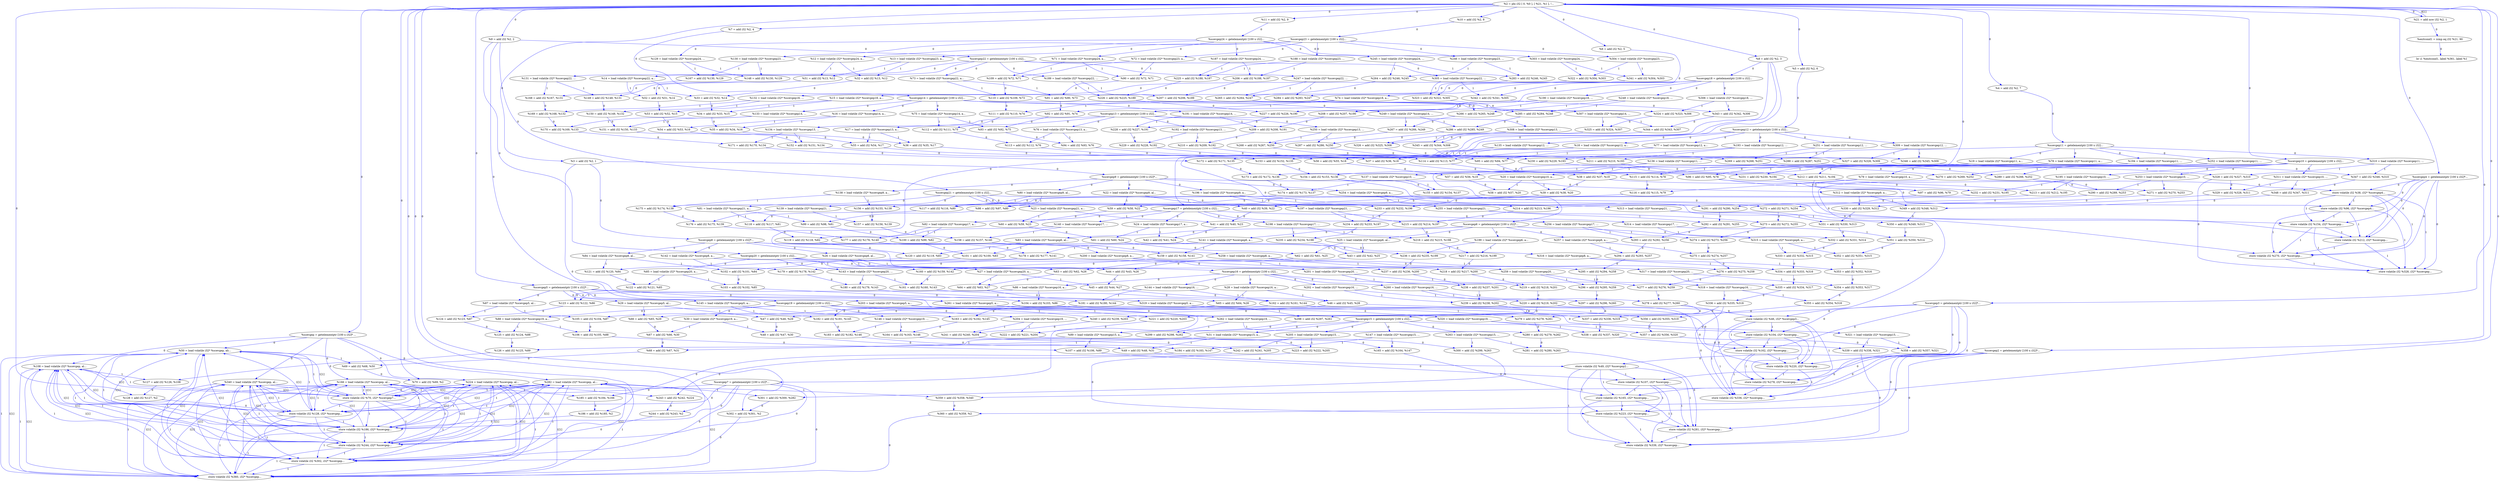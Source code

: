 digraph {
Node0x3db2af0[label="  %scevgep = getelementptr [100 x i32]* ..."];
Node0x3db29e0[label="  %2 = phi i32 [ 0, %0 ], [ %21, %1 ], !..."];
Node0x3db29e0 -> Node0x3db2af0[label="0",color=blue];
Node0x3db0060[label="  %scevgep2 = getelementptr [100 x i32]*..."];
Node0x3db29e0 -> Node0x3db0060[label="0",color=blue];
Node0x3db0140[label="  %scevgep3 = getelementptr [100 x i32]*..."];
Node0x3db29e0 -> Node0x3db0140[label="0",color=blue];
Node0x3db0220[label="  %scevgep4 = getelementptr [100 x i32]*..."];
Node0x3db29e0 -> Node0x3db0220[label="0",color=blue];
Node0x3db0300[label="  %scevgep5 = getelementptr [100 x i32]*..."];
Node0x3db29e0 -> Node0x3db0300[label="0",color=blue];
Node0x3d9f010[label="  %scevgep6 = getelementptr [100 x i32]*..."];
Node0x3db29e0 -> Node0x3d9f010[label="0",color=blue];
Node0x3d9f0f0[label="  %3 = add i32 %2, 1"];
Node0x3db29e0 -> Node0x3d9f0f0[label="0",color=blue];
Node0x3d9f4d0[label="  %scevgep10 = getelementptr [100 x i32]..."];
Node0x3db29e0 -> Node0x3d9f4d0[label="0",color=blue];
Node0x3dbc7e0[label="  %4 = add i32 %2, 7"];
Node0x3db29e0 -> Node0x3dbc7e0[label="0",color=blue];
Node0x3dbc9a0[label="  %5 = add i32 %2, 6"];
Node0x3db29e0 -> Node0x3dbc9a0[label="0",color=blue];
Node0x3dbcb60[label="  %6 = add i32 %2, 5"];
Node0x3db29e0 -> Node0x3dbcb60[label="0",color=blue];
Node0x3dbcd20[label="  %7 = add i32 %2, 4"];
Node0x3db29e0 -> Node0x3dbcd20[label="0",color=blue];
Node0x3c85b90[label="  %8 = add i32 %2, 3"];
Node0x3db29e0 -> Node0x3c85b90[label="0",color=blue];
Node0x3c85ff0[label="  %9 = add i32 %2, 2"];
Node0x3db29e0 -> Node0x3c85ff0[label="0",color=blue];
Node0x3dbbaa0[label="  %10 = add i32 %2, 8"];
Node0x3db29e0 -> Node0x3dbbaa0[label="0",color=blue];
Node0x3dbbc60[label="  %11 = add i32 %2, 9"];
Node0x3db29e0 -> Node0x3dbbc60[label="0",color=blue];
Node0x3dbe000[label="  %21 = add nsw i32 %2, 1"];
Node0x3db29e0 -> Node0x3dbe000[label="0",color=blue];
Node0x3dbe3c0[label="  %70 = add i32 %69, %2"];
Node0x3db29e0 -> Node0x3dbe3c0[label="0",color=blue];
Node0x3dc5980[label="  %128 = add i32 %127, %2"];
Node0x3db29e0 -> Node0x3dc5980[label="0",color=blue];
Node0x3dca630[label="  %186 = add i32 %185, %2"];
Node0x3db29e0 -> Node0x3dca630[label="0",color=blue];
Node0x3dce230[label="  %244 = add i32 %243, %2"];
Node0x3db29e0 -> Node0x3dce230[label="0",color=blue];
Node0x3dd1e70[label="  %302 = add i32 %301, %2"];
Node0x3db29e0 -> Node0x3dd1e70[label="0",color=blue];
Node0x3dc9080[label="  %360 = add i32 %359, %2"];
Node0x3db29e0 -> Node0x3dc9080[label="0",color=blue];
Node0x3dc0330[label="  %50 = load volatile i32* %scevgep, ali..."];
Node0x3db2af0 -> Node0x3dc0330[label="0",color=blue];
Node0x3dc4780[label="  %108 = load volatile i32* %scevgep, al..."];
Node0x3db2af0 -> Node0x3dc4780[label="0",color=blue];
Node0x3dc1c70[label="  %166 = load volatile i32* %scevgep, al..."];
Node0x3db2af0 -> Node0x3dc1c70[label="0",color=blue];
Node0x3dcd030[label="  %224 = load volatile i32* %scevgep, al..."];
Node0x3db2af0 -> Node0x3dcd030[label="0",color=blue];
Node0x3dd0c70[label="  %282 = load volatile i32* %scevgep, al..."];
Node0x3db2af0 -> Node0x3dd0c70[label="0",color=blue];
Node0x3dc7ec0[label="  %340 = load volatile i32* %scevgep, al..."];
Node0x3db2af0 -> Node0x3dc7ec0[label="0",color=blue];
Node0x3dc0250[label="  store volatile i32 %49, i32* %scevgep2..."];
Node0x3db0060 -> Node0x3dc0250[label="0",color=blue];
Node0x3dc46a0[label="  store volatile i32 %107, i32* %scevgep..."];
Node0x3db0060 -> Node0x3dc46a0[label="0",color=blue];
Node0x3dc1b90[label="  store volatile i32 %165, i32* %scevgep..."];
Node0x3db0060 -> Node0x3dc1b90[label="0",color=blue];
Node0x3dccf50[label="  store volatile i32 %223, i32* %scevgep..."];
Node0x3db0060 -> Node0x3dccf50[label="0",color=blue];
Node0x3dd0b90[label="  store volatile i32 %281, i32* %scevgep..."];
Node0x3db0060 -> Node0x3dd0b90[label="0",color=blue];
Node0x3dc7da0[label="  store volatile i32 %339, i32* %scevgep..."];
Node0x3db0060 -> Node0x3dc7da0[label="0",color=blue];
Node0x3dbfe90[label="  store volatile i32 %46, i32* %scevgep3..."];
Node0x3db0140 -> Node0x3dbfe90[label="0",color=blue];
Node0x3dc42e0[label="  store volatile i32 %104, i32* %scevgep..."];
Node0x3db0140 -> Node0x3dc42e0[label="0",color=blue];
Node0x3dc17d0[label="  store volatile i32 %162, i32* %scevgep..."];
Node0x3db0140 -> Node0x3dc17d0[label="0",color=blue];
Node0x3dccb90[label="  store volatile i32 %220, i32* %scevgep..."];
Node0x3db0140 -> Node0x3dccb90[label="0",color=blue];
Node0x3dd07d0[label="  store volatile i32 %278, i32* %scevgep..."];
Node0x3db0140 -> Node0x3dd07d0[label="0",color=blue];
Node0x3dd4410[label="  store volatile i32 %336, i32* %scevgep..."];
Node0x3db0140 -> Node0x3dd4410[label="0",color=blue];
Node0x3dbf670[label="  store volatile i32 %38, i32* %scevgep4..."];
Node0x3db0220 -> Node0x3dbf670[label="0",color=blue];
Node0x3dc3ac0[label="  store volatile i32 %96, i32* %scevgep4..."];
Node0x3db0220 -> Node0x3dc3ac0[label="0",color=blue];
Node0x3dc7700[label="  store volatile i32 %154, i32* %scevgep..."];
Node0x3db0220 -> Node0x3dc7700[label="0",color=blue];
Node0x3dcc370[label="  store volatile i32 %212, i32* %scevgep..."];
Node0x3db0220 -> Node0x3dcc370[label="0",color=blue];
Node0x3dcffb0[label="  store volatile i32 %270, i32* %scevgep..."];
Node0x3db0220 -> Node0x3dcffb0[label="0",color=blue];
Node0x3dd3bf0[label="  store volatile i32 %328, i32* %scevgep..."];
Node0x3db0220 -> Node0x3dd3bf0[label="0",color=blue];
Node0x3dbecb0[label="  %29 = load volatile i32* %scevgep5, al..."];
Node0x3db0300 -> Node0x3dbecb0[label="0",color=blue];
Node0x3dc3100[label="  %87 = load volatile i32* %scevgep5, al..."];
Node0x3db0300 -> Node0x3dc3100[label="0",color=blue];
Node0x3dc6d40[label="  %145 = load volatile i32* %scevgep5, a..."];
Node0x3db0300 -> Node0x3dc6d40[label="0",color=blue];
Node0x3dcb9b0[label="  %203 = load volatile i32* %scevgep5, a..."];
Node0x3db0300 -> Node0x3dcb9b0[label="0",color=blue];
Node0x3dcf5f0[label="  %261 = load volatile i32* %scevgep5, a..."];
Node0x3db0300 -> Node0x3dcf5f0[label="0",color=blue];
Node0x3dd3230[label="  %319 = load volatile i32* %scevgep5, a..."];
Node0x3db0300 -> Node0x3dd3230[label="0",color=blue];
Node0x3dad960[label="  %25 = load volatile i32* %scevgep6, al..."];
Node0x3d9f010 -> Node0x3dad960[label="0",color=blue];
Node0x3dc2c80[label="  %83 = load volatile i32* %scevgep6, al..."];
Node0x3d9f010 -> Node0x3dc2c80[label="0",color=blue];
Node0x3dc68c0[label="  %141 = load volatile i32* %scevgep6, a..."];
Node0x3d9f010 -> Node0x3dc68c0[label="0",color=blue];
Node0x3dcb530[label="  %199 = load volatile i32* %scevgep6, a..."];
Node0x3d9f010 -> Node0x3dcb530[label="0",color=blue];
Node0x3dcf170[label="  %257 = load volatile i32* %scevgep6, a..."];
Node0x3d9f010 -> Node0x3dcf170[label="0",color=blue];
Node0x3dd2db0[label="  %315 = load volatile i32* %scevgep6, a..."];
Node0x3d9f010 -> Node0x3dd2db0[label="0",color=blue];
Node0x3d9f230[label="  %scevgep7 = getelementptr [100 x i32]*..."];
Node0x3d9f0f0 -> Node0x3d9f230[label="0",color=blue];
Node0x3d9f310[label="  %scevgep8 = getelementptr [100 x i32]*..."];
Node0x3d9f0f0 -> Node0x3d9f310[label="0",color=blue];
Node0x3d9f3f0[label="  %scevgep9 = getelementptr [100 x i32]*..."];
Node0x3d9f0f0 -> Node0x3d9f3f0[label="0",color=blue];
Node0x3dbe4a0[label="  store volatile i32 %70, i32* %scevgep7..."];
Node0x3d9f230 -> Node0x3dbe4a0[label="0",color=blue];
Node0x3dc5a60[label="  store volatile i32 %128, i32* %scevgep..."];
Node0x3d9f230 -> Node0x3dc5a60[label="0",color=blue];
Node0x3dca710[label="  store volatile i32 %186, i32* %scevgep..."];
Node0x3d9f230 -> Node0x3dca710[label="0",color=blue];
Node0x3dce310[label="  store volatile i32 %244, i32* %scevgep..."];
Node0x3d9f230 -> Node0x3dce310[label="0",color=blue];
Node0x3dd1f50[label="  store volatile i32 %302, i32* %scevgep..."];
Node0x3d9f230 -> Node0x3dd1f50[label="0",color=blue];
Node0x3dc9160[label="  store volatile i32 %360, i32* %scevgep..."];
Node0x3d9f230 -> Node0x3dc9160[label="0",color=blue];
Node0x3dada80[label="  %26 = load volatile i32* %scevgep8, al..."];
Node0x3d9f310 -> Node0x3dada80[label="0",color=blue];
Node0x3dc2da0[label="  %84 = load volatile i32* %scevgep8, al..."];
Node0x3d9f310 -> Node0x3dc2da0[label="0",color=blue];
Node0x3dc69e0[label="  %142 = load volatile i32* %scevgep8, a..."];
Node0x3d9f310 -> Node0x3dc69e0[label="0",color=blue];
Node0x3dcb650[label="  %200 = load volatile i32* %scevgep8, a..."];
Node0x3d9f310 -> Node0x3dcb650[label="0",color=blue];
Node0x3dcf290[label="  %258 = load volatile i32* %scevgep8, a..."];
Node0x3d9f310 -> Node0x3dcf290[label="0",color=blue];
Node0x3dd2ed0[label="  %316 = load volatile i32* %scevgep8, a..."];
Node0x3d9f310 -> Node0x3dd2ed0[label="0",color=blue];
Node0x3dbe120[label="  %22 = load volatile i32* %scevgep9, al..."];
Node0x3d9f3f0 -> Node0x3dbe120[label="0",color=blue];
Node0x3dc2920[label="  %80 = load volatile i32* %scevgep9, al..."];
Node0x3d9f3f0 -> Node0x3dc2920[label="0",color=blue];
Node0x3dc6560[label="  %138 = load volatile i32* %scevgep9, a..."];
Node0x3d9f3f0 -> Node0x3dc6560[label="0",color=blue];
Node0x3dcb1d0[label="  %196 = load volatile i32* %scevgep9, a..."];
Node0x3d9f3f0 -> Node0x3dcb1d0[label="0",color=blue];
Node0x3dcee10[label="  %254 = load volatile i32* %scevgep9, a..."];
Node0x3d9f3f0 -> Node0x3dcee10[label="0",color=blue];
Node0x3dd2a50[label="  %312 = load volatile i32* %scevgep9, a..."];
Node0x3d9f3f0 -> Node0x3dd2a50[label="0",color=blue];
Node0x3dbdf20[label="  %20 = load volatile i32* %scevgep10, a..."];
Node0x3d9f4d0 -> Node0x3dbdf20[label="0",color=blue];
Node0x3dc2800[label="  %79 = load volatile i32* %scevgep10, a..."];
Node0x3d9f4d0 -> Node0x3dc2800[label="0",color=blue];
Node0x3dc6440[label="  %137 = load volatile i32* %scevgep10, ..."];
Node0x3d9f4d0 -> Node0x3dc6440[label="0",color=blue];
Node0x3dcb0b0[label="  %195 = load volatile i32* %scevgep10, ..."];
Node0x3d9f4d0 -> Node0x3dcb0b0[label="0",color=blue];
Node0x3dcecf0[label="  %253 = load volatile i32* %scevgep10, ..."];
Node0x3d9f4d0 -> Node0x3dcecf0[label="0",color=blue];
Node0x3dd2930[label="  %311 = load volatile i32* %scevgep10, ..."];
Node0x3d9f4d0 -> Node0x3dd2930[label="0",color=blue];
Node0x3dbc8c0[label="  %scevgep11 = getelementptr [100 x i32]..."];
Node0x3dbc7e0 -> Node0x3dbc8c0[label="0",color=blue];
Node0x3dbde40[label="  %19 = load volatile i32* %scevgep11, a..."];
Node0x3dbc8c0 -> Node0x3dbde40[label="0",color=blue];
Node0x3dc26e0[label="  %78 = load volatile i32* %scevgep11, a..."];
Node0x3dbc8c0 -> Node0x3dc26e0[label="0",color=blue];
Node0x3dc6320[label="  %136 = load volatile i32* %scevgep11, ..."];
Node0x3dbc8c0 -> Node0x3dc6320[label="0",color=blue];
Node0x3dcaf90[label="  %194 = load volatile i32* %scevgep11, ..."];
Node0x3dbc8c0 -> Node0x3dcaf90[label="0",color=blue];
Node0x3dcebd0[label="  %252 = load volatile i32* %scevgep11, ..."];
Node0x3dbc8c0 -> Node0x3dcebd0[label="0",color=blue];
Node0x3dd2810[label="  %310 = load volatile i32* %scevgep11, ..."];
Node0x3dbc8c0 -> Node0x3dd2810[label="0",color=blue];
Node0x3dbca80[label="  %scevgep12 = getelementptr [100 x i32]..."];
Node0x3dbc9a0 -> Node0x3dbca80[label="0",color=blue];
Node0x3dbdd60[label="  %18 = load volatile i32* %scevgep12, a..."];
Node0x3dbca80 -> Node0x3dbdd60[label="0",color=blue];
Node0x3dc25c0[label="  %77 = load volatile i32* %scevgep12, a..."];
Node0x3dbca80 -> Node0x3dc25c0[label="0",color=blue];
Node0x3dc6200[label="  %135 = load volatile i32* %scevgep12, ..."];
Node0x3dbca80 -> Node0x3dc6200[label="0",color=blue];
Node0x3dcae70[label="  %193 = load volatile i32* %scevgep12, ..."];
Node0x3dbca80 -> Node0x3dcae70[label="0",color=blue];
Node0x3dceab0[label="  %251 = load volatile i32* %scevgep12, ..."];
Node0x3dbca80 -> Node0x3dceab0[label="0",color=blue];
Node0x3dd26f0[label="  %309 = load volatile i32* %scevgep12, ..."];
Node0x3dbca80 -> Node0x3dd26f0[label="0",color=blue];
Node0x3dbcc40[label="  %scevgep13 = getelementptr [100 x i32]..."];
Node0x3dbcb60 -> Node0x3dbcc40[label="0",color=blue];
Node0x3dbdc80[label="  %17 = load volatile i32* %scevgep13, a..."];
Node0x3dbcc40 -> Node0x3dbdc80[label="0",color=blue];
Node0x3dc24a0[label="  %76 = load volatile i32* %scevgep13, a..."];
Node0x3dbcc40 -> Node0x3dc24a0[label="0",color=blue];
Node0x3dc60e0[label="  %134 = load volatile i32* %scevgep13, ..."];
Node0x3dbcc40 -> Node0x3dc60e0[label="0",color=blue];
Node0x3dcad50[label="  %192 = load volatile i32* %scevgep13, ..."];
Node0x3dbcc40 -> Node0x3dcad50[label="0",color=blue];
Node0x3dce990[label="  %250 = load volatile i32* %scevgep13, ..."];
Node0x3dbcc40 -> Node0x3dce990[label="0",color=blue];
Node0x3dd25d0[label="  %308 = load volatile i32* %scevgep13, ..."];
Node0x3dbcc40 -> Node0x3dd25d0[label="0",color=blue];
Node0x3dbce00[label="  %scevgep14 = getelementptr [100 x i32]..."];
Node0x3dbcd20 -> Node0x3dbce00[label="0",color=blue];
Node0x3dbdba0[label="  %16 = load volatile i32* %scevgep14, a..."];
Node0x3dbce00 -> Node0x3dbdba0[label="0",color=blue];
Node0x3dbea00[label="  %75 = load volatile i32* %scevgep14, a..."];
Node0x3dbce00 -> Node0x3dbea00[label="0",color=blue];
Node0x3dc5fc0[label="  %133 = load volatile i32* %scevgep14, ..."];
Node0x3dbce00 -> Node0x3dc5fc0[label="0",color=blue];
Node0x3dcac30[label="  %191 = load volatile i32* %scevgep14, ..."];
Node0x3dbce00 -> Node0x3dcac30[label="0",color=blue];
Node0x3dce870[label="  %249 = load volatile i32* %scevgep14, ..."];
Node0x3dbce00 -> Node0x3dce870[label="0",color=blue];
Node0x3dd24b0[label="  %307 = load volatile i32* %scevgep14, ..."];
Node0x3dbce00 -> Node0x3dd24b0[label="0",color=blue];
Node0x3c85c70[label="  %scevgep15 = getelementptr [100 x i32]..."];
Node0x3c85b90 -> Node0x3c85c70[label="0",color=blue];
Node0x3c85d50[label="  %scevgep16 = getelementptr [100 x i32]..."];
Node0x3c85b90 -> Node0x3c85d50[label="0",color=blue];
Node0x3c85e30[label="  %scevgep17 = getelementptr [100 x i32]..."];
Node0x3c85b90 -> Node0x3c85e30[label="0",color=blue];
Node0x3c85f10[label="  %scevgep18 = getelementptr [100 x i32]..."];
Node0x3c85b90 -> Node0x3c85f10[label="0",color=blue];
Node0x3dbeef0[label="  %31 = load volatile i32* %scevgep15, a..."];
Node0x3c85c70 -> Node0x3dbeef0[label="0",color=blue];
Node0x3dc3340[label="  %89 = load volatile i32* %scevgep15, a..."];
Node0x3c85c70 -> Node0x3dc3340[label="0",color=blue];
Node0x3dc6f80[label="  %147 = load volatile i32* %scevgep15, ..."];
Node0x3c85c70 -> Node0x3dc6f80[label="0",color=blue];
Node0x3dcbbf0[label="  %205 = load volatile i32* %scevgep15, ..."];
Node0x3c85c70 -> Node0x3dcbbf0[label="0",color=blue];
Node0x3dcf830[label="  %263 = load volatile i32* %scevgep15, ..."];
Node0x3c85c70 -> Node0x3dcf830[label="0",color=blue];
Node0x3dd3470[label="  %321 = load volatile i32* %scevgep15, ..."];
Node0x3c85c70 -> Node0x3dd3470[label="0",color=blue];
Node0x3dbebd0[label="  %28 = load volatile i32* %scevgep16, a..."];
Node0x3c85d50 -> Node0x3dbebd0[label="0",color=blue];
Node0x3dc2fe0[label="  %86 = load volatile i32* %scevgep16, a..."];
Node0x3c85d50 -> Node0x3dc2fe0[label="0",color=blue];
Node0x3dc6c20[label="  %144 = load volatile i32* %scevgep16, ..."];
Node0x3c85d50 -> Node0x3dc6c20[label="0",color=blue];
Node0x3dcb890[label="  %202 = load volatile i32* %scevgep16, ..."];
Node0x3c85d50 -> Node0x3dcb890[label="0",color=blue];
Node0x3dcf4d0[label="  %260 = load volatile i32* %scevgep16, ..."];
Node0x3c85d50 -> Node0x3dcf4d0[label="0",color=blue];
Node0x3dd3110[label="  %318 = load volatile i32* %scevgep16, ..."];
Node0x3c85d50 -> Node0x3dd3110[label="0",color=blue];
Node0x3dad840[label="  %24 = load volatile i32* %scevgep17, a..."];
Node0x3c85e30 -> Node0x3dad840[label="0",color=blue];
Node0x3dc2b60[label="  %82 = load volatile i32* %scevgep17, a..."];
Node0x3c85e30 -> Node0x3dc2b60[label="0",color=blue];
Node0x3dc67a0[label="  %140 = load volatile i32* %scevgep17, ..."];
Node0x3c85e30 -> Node0x3dc67a0[label="0",color=blue];
Node0x3dcb410[label="  %198 = load volatile i32* %scevgep17, ..."];
Node0x3c85e30 -> Node0x3dcb410[label="0",color=blue];
Node0x3dcf050[label="  %256 = load volatile i32* %scevgep17, ..."];
Node0x3c85e30 -> Node0x3dcf050[label="0",color=blue];
Node0x3dd2c90[label="  %314 = load volatile i32* %scevgep17, ..."];
Node0x3c85e30 -> Node0x3dd2c90[label="0",color=blue];
Node0x3dbc1a0[label="  %15 = load volatile i32* %scevgep18, a..."];
Node0x3c85f10 -> Node0x3dbc1a0[label="0",color=blue];
Node0x3dbe8e0[label="  %74 = load volatile i32* %scevgep18, a..."];
Node0x3c85f10 -> Node0x3dbe8e0[label="0",color=blue];
Node0x3dc5ea0[label="  %132 = load volatile i32* %scevgep18, ..."];
Node0x3c85f10 -> Node0x3dc5ea0[label="0",color=blue];
Node0x3dcab10[label="  %190 = load volatile i32* %scevgep18, ..."];
Node0x3c85f10 -> Node0x3dcab10[label="0",color=blue];
Node0x3dce750[label="  %248 = load volatile i32* %scevgep18, ..."];
Node0x3c85f10 -> Node0x3dce750[label="0",color=blue];
Node0x3dd2390[label="  %306 = load volatile i32* %scevgep18, ..."];
Node0x3c85f10 -> Node0x3dd2390[label="0",color=blue];
Node0x3c860d0[label="  %scevgep19 = getelementptr [100 x i32]..."];
Node0x3c85ff0 -> Node0x3c860d0[label="0",color=blue];
Node0x3c861b0[label="  %scevgep20 = getelementptr [100 x i32]..."];
Node0x3c85ff0 -> Node0x3c861b0[label="0",color=blue];
Node0x3c86290[label="  %scevgep21 = getelementptr [100 x i32]..."];
Node0x3c85ff0 -> Node0x3c86290[label="0",color=blue];
Node0x3dbb9c0[label="  %scevgep22 = getelementptr [100 x i32]..."];
Node0x3c85ff0 -> Node0x3dbb9c0[label="0",color=blue];
Node0x3dbedd0[label="  %30 = load volatile i32* %scevgep19, a..."];
Node0x3c860d0 -> Node0x3dbedd0[label="0",color=blue];
Node0x3dc3220[label="  %88 = load volatile i32* %scevgep19, a..."];
Node0x3c860d0 -> Node0x3dc3220[label="0",color=blue];
Node0x3dc6e60[label="  %146 = load volatile i32* %scevgep19, ..."];
Node0x3c860d0 -> Node0x3dc6e60[label="0",color=blue];
Node0x3dcbad0[label="  %204 = load volatile i32* %scevgep19, ..."];
Node0x3c860d0 -> Node0x3dcbad0[label="0",color=blue];
Node0x3dcf710[label="  %262 = load volatile i32* %scevgep19, ..."];
Node0x3c860d0 -> Node0x3dcf710[label="0",color=blue];
Node0x3dd3350[label="  %320 = load volatile i32* %scevgep19, ..."];
Node0x3c860d0 -> Node0x3dd3350[label="0",color=blue];
Node0x3dbeaf0[label="  %27 = load volatile i32* %scevgep20, a..."];
Node0x3c861b0 -> Node0x3dbeaf0[label="0",color=blue];
Node0x3dc2ec0[label="  %85 = load volatile i32* %scevgep20, a..."];
Node0x3c861b0 -> Node0x3dc2ec0[label="0",color=blue];
Node0x3dc6b00[label="  %143 = load volatile i32* %scevgep20, ..."];
Node0x3c861b0 -> Node0x3dc6b00[label="0",color=blue];
Node0x3dcb770[label="  %201 = load volatile i32* %scevgep20, ..."];
Node0x3c861b0 -> Node0x3dcb770[label="0",color=blue];
Node0x3dcf3b0[label="  %259 = load volatile i32* %scevgep20, ..."];
Node0x3c861b0 -> Node0x3dcf3b0[label="0",color=blue];
Node0x3dd2ff0[label="  %317 = load volatile i32* %scevgep20, ..."];
Node0x3c861b0 -> Node0x3dd2ff0[label="0",color=blue];
Node0x3dbe200[label="  %23 = load volatile i32* %scevgep21, a..."];
Node0x3c86290 -> Node0x3dbe200[label="0",color=blue];
Node0x3dc2a40[label="  %81 = load volatile i32* %scevgep21, a..."];
Node0x3c86290 -> Node0x3dc2a40[label="0",color=blue];
Node0x3dc6680[label="  %139 = load volatile i32* %scevgep21, ..."];
Node0x3c86290 -> Node0x3dc6680[label="0",color=blue];
Node0x3dcb2f0[label="  %197 = load volatile i32* %scevgep21, ..."];
Node0x3c86290 -> Node0x3dcb2f0[label="0",color=blue];
Node0x3dcef30[label="  %255 = load volatile i32* %scevgep21, ..."];
Node0x3c86290 -> Node0x3dcef30[label="0",color=blue];
Node0x3dd2b70[label="  %313 = load volatile i32* %scevgep21, ..."];
Node0x3c86290 -> Node0x3dd2b70[label="0",color=blue];
Node0x3dbc0c0[label="  %14 = load volatile i32* %scevgep22, a..."];
Node0x3dbb9c0 -> Node0x3dbc0c0[label="0",color=blue];
Node0x3dbe7c0[label="  %73 = load volatile i32* %scevgep22, a..."];
Node0x3dbb9c0 -> Node0x3dbe7c0[label="0",color=blue];
Node0x3dc5d80[label="  %131 = load volatile i32* %scevgep22, ..."];
Node0x3dbb9c0 -> Node0x3dc5d80[label="0",color=blue];
Node0x3dca9f0[label="  %189 = load volatile i32* %scevgep22, ..."];
Node0x3dbb9c0 -> Node0x3dca9f0[label="0",color=blue];
Node0x3dce630[label="  %247 = load volatile i32* %scevgep22, ..."];
Node0x3dbb9c0 -> Node0x3dce630[label="0",color=blue];
Node0x3dd2270[label="  %305 = load volatile i32* %scevgep22, ..."];
Node0x3dbb9c0 -> Node0x3dd2270[label="0",color=blue];
Node0x3dbbb80[label="  %scevgep23 = getelementptr [100 x i32]..."];
Node0x3dbbaa0 -> Node0x3dbbb80[label="0",color=blue];
Node0x3dbbfe0[label="  %13 = load volatile i32* %scevgep23, a..."];
Node0x3dbbb80 -> Node0x3dbbfe0[label="0",color=blue];
Node0x3dbe6a0[label="  %72 = load volatile i32* %scevgep23, a..."];
Node0x3dbbb80 -> Node0x3dbe6a0[label="0",color=blue];
Node0x3dc5c60[label="  %130 = load volatile i32* %scevgep23, ..."];
Node0x3dbbb80 -> Node0x3dc5c60[label="0",color=blue];
Node0x3dca8d0[label="  %188 = load volatile i32* %scevgep23, ..."];
Node0x3dbbb80 -> Node0x3dca8d0[label="0",color=blue];
Node0x3dce510[label="  %246 = load volatile i32* %scevgep23, ..."];
Node0x3dbbb80 -> Node0x3dce510[label="0",color=blue];
Node0x3dd2150[label="  %304 = load volatile i32* %scevgep23, ..."];
Node0x3dbbb80 -> Node0x3dd2150[label="0",color=blue];
Node0x3dbbd40[label="  %scevgep24 = getelementptr [100 x i32]..."];
Node0x3dbbc60 -> Node0x3dbbd40[label="0",color=blue];
Node0x3dbbf00[label="  %12 = load volatile i32* %scevgep24, a..."];
Node0x3dbbd40 -> Node0x3dbbf00[label="0",color=blue];
Node0x3dbe580[label="  %71 = load volatile i32* %scevgep24, a..."];
Node0x3dbbd40 -> Node0x3dbe580[label="0",color=blue];
Node0x3dc5b40[label="  %129 = load volatile i32* %scevgep24, ..."];
Node0x3dbbd40 -> Node0x3dc5b40[label="0",color=blue];
Node0x3dca7f0[label="  %187 = load volatile i32* %scevgep24, ..."];
Node0x3dbbd40 -> Node0x3dca7f0[label="0",color=blue];
Node0x3dce3f0[label="  %245 = load volatile i32* %scevgep24, ..."];
Node0x3dbbd40 -> Node0x3dce3f0[label="0",color=blue];
Node0x3dd2030[label="  %303 = load volatile i32* %scevgep24, ..."];
Node0x3dbbd40 -> Node0x3dd2030[label="0",color=blue];
Node0x3dbf010[label="  %32 = add i32 %13, %12"];
Node0x3dbbf00 -> Node0x3dbf010[label="1",color=blue];
Node0x3dc0450[label="  %51 = add i32 %13, %12"];
Node0x3dbbf00 -> Node0x3dc0450[label="1",color=blue];
Node0x3dbbfe0 -> Node0x3dbf010[label="1",color=blue];
Node0x3dbbfe0 -> Node0x3dc0450[label="1",color=blue];
Node0x3dbf130[label="  %33 = add i32 %32, %14"];
Node0x3dbc0c0 -> Node0x3dbf130[label="1",color=blue];
Node0x3dc0570[label="  %52 = add i32 %51, %14"];
Node0x3dbc0c0 -> Node0x3dc0570[label="1",color=blue];
Node0x3dbf210[label="  %34 = add i32 %33, %15"];
Node0x3dbc1a0 -> Node0x3dbf210[label="1",color=blue];
Node0x3dc0650[label="  %53 = add i32 %52, %15"];
Node0x3dbc1a0 -> Node0x3dc0650[label="1",color=blue];
Node0x3dbf2f0[label="  %35 = add i32 %34, %16"];
Node0x3dbdba0 -> Node0x3dbf2f0[label="1",color=blue];
Node0x3dc0730[label="  %54 = add i32 %53, %16"];
Node0x3dbdba0 -> Node0x3dc0730[label="1",color=blue];
Node0x3dbf3d0[label="  %36 = add i32 %35, %17"];
Node0x3dbdc80 -> Node0x3dbf3d0[label="1",color=blue];
Node0x3dc0810[label="  %55 = add i32 %54, %17"];
Node0x3dbdc80 -> Node0x3dc0810[label="1",color=blue];
Node0x3dbf4b0[label="  %37 = add i32 %36, %18"];
Node0x3dbdd60 -> Node0x3dbf4b0[label="1",color=blue];
Node0x3dc08f0[label="  %56 = add i32 %55, %18"];
Node0x3dbdd60 -> Node0x3dc08f0[label="1",color=blue];
Node0x3dbf590[label="  %38 = add i32 %37, %19"];
Node0x3dbde40 -> Node0x3dbf590[label="1",color=blue];
Node0x3dc09d0[label="  %57 = add i32 %56, %19"];
Node0x3dbde40 -> Node0x3dc09d0[label="1",color=blue];
Node0x3dbf750[label="  %39 = add i32 %38, %20"];
Node0x3dbdf20 -> Node0x3dbf750[label="1",color=blue];
Node0x3dc0ab0[label="  %58 = add i32 %57, %20"];
Node0x3dbdf20 -> Node0x3dc0ab0[label="1",color=blue];
Node0x3db29e0 -> Node0x3dbe000[label="0[1]",color=blue,dir=back];
Node0x3dc9240[label="  %exitcond1 = icmp eq i32 %21, 90"];
Node0x3dbe000 -> Node0x3dc9240[label="0",color=blue];
Node0x3dbf870[label="  %40 = add i32 %39, %22"];
Node0x3dbe120 -> Node0x3dbf870[label="1",color=blue];
Node0x3dc0b90[label="  %59 = add i32 %58, %22"];
Node0x3dbe120 -> Node0x3dc0b90[label="1",color=blue];
Node0x3dbf950[label="  %41 = add i32 %40, %23"];
Node0x3dbe200 -> Node0x3dbf950[label="1",color=blue];
Node0x3dc0c70[label="  %60 = add i32 %59, %23"];
Node0x3dbe200 -> Node0x3dc0c70[label="1",color=blue];
Node0x3dbfa30[label="  %42 = add i32 %41, %24"];
Node0x3dad840 -> Node0x3dbfa30[label="1",color=blue];
Node0x3dc0d50[label="  %61 = add i32 %60, %24"];
Node0x3dad840 -> Node0x3dc0d50[label="1",color=blue];
Node0x3dbfb10[label="  %43 = add i32 %42, %25"];
Node0x3dad960 -> Node0x3dbfb10[label="1",color=blue];
Node0x3dc0e30[label="  %62 = add i32 %61, %25"];
Node0x3dad960 -> Node0x3dc0e30[label="1",color=blue];
Node0x3dbfbf0[label="  %44 = add i32 %43, %26"];
Node0x3dada80 -> Node0x3dbfbf0[label="1",color=blue];
Node0x3dc0f10[label="  %63 = add i32 %62, %26"];
Node0x3dada80 -> Node0x3dc0f10[label="1",color=blue];
Node0x3dbfcd0[label="  %45 = add i32 %44, %27"];
Node0x3dbeaf0 -> Node0x3dbfcd0[label="1",color=blue];
Node0x3dc0ff0[label="  %64 = add i32 %63, %27"];
Node0x3dbeaf0 -> Node0x3dc0ff0[label="1",color=blue];
Node0x3dbfdb0[label="  %46 = add i32 %45, %28"];
Node0x3dbebd0 -> Node0x3dbfdb0[label="1",color=blue];
Node0x3dc10d0[label="  %65 = add i32 %64, %28"];
Node0x3dbebd0 -> Node0x3dc10d0[label="1",color=blue];
Node0x3dbff70[label="  %47 = add i32 %46, %29"];
Node0x3dbecb0 -> Node0x3dbff70[label="1",color=blue];
Node0x3dc11b0[label="  %66 = add i32 %65, %29"];
Node0x3dbecb0 -> Node0x3dc11b0[label="1",color=blue];
Node0x3dc0090[label="  %48 = add i32 %47, %30"];
Node0x3dbedd0 -> Node0x3dc0090[label="1",color=blue];
Node0x3dc1290[label="  %67 = add i32 %66, %30"];
Node0x3dbedd0 -> Node0x3dc1290[label="1",color=blue];
Node0x3dc0170[label="  %49 = add i32 %48, %31"];
Node0x3dbeef0 -> Node0x3dc0170[label="1",color=blue];
Node0x3dc1370[label="  %68 = add i32 %67, %31"];
Node0x3dbeef0 -> Node0x3dc1370[label="1",color=blue];
Node0x3dbf010 -> Node0x3dbf130[label="0",color=blue];
Node0x3dbf130 -> Node0x3dbf210[label="0",color=blue];
Node0x3dbf210 -> Node0x3dbf2f0[label="0",color=blue];
Node0x3dbf2f0 -> Node0x3dbf3d0[label="0",color=blue];
Node0x3dbf3d0 -> Node0x3dbf4b0[label="0",color=blue];
Node0x3dbf4b0 -> Node0x3dbf590[label="0",color=blue];
Node0x3dbf590 -> Node0x3dbf670[label="0",color=blue];
Node0x3dbf590 -> Node0x3dbf750[label="0",color=blue];
Node0x3dbf670 -> Node0x3dc3ac0[label="1",color=blue];
Node0x3dbf670 -> Node0x3dc7700[label="1",color=blue];
Node0x3dbf670 -> Node0x3dcc370[label="1",color=blue];
Node0x3dbf670 -> Node0x3dcffb0[label="1",color=blue];
Node0x3dbf670 -> Node0x3dd3bf0[label="1",color=blue];
Node0x3dbf750 -> Node0x3dbf870[label="0",color=blue];
Node0x3dbf870 -> Node0x3dbf950[label="0",color=blue];
Node0x3dbf950 -> Node0x3dbfa30[label="0",color=blue];
Node0x3dbfa30 -> Node0x3dbfb10[label="0",color=blue];
Node0x3dbfb10 -> Node0x3dbfbf0[label="0",color=blue];
Node0x3dbfbf0 -> Node0x3dbfcd0[label="0",color=blue];
Node0x3dbfcd0 -> Node0x3dbfdb0[label="0",color=blue];
Node0x3dbfdb0 -> Node0x3dbfe90[label="0",color=blue];
Node0x3dbfdb0 -> Node0x3dbff70[label="0",color=blue];
Node0x3dbfe90 -> Node0x3dc42e0[label="1",color=blue];
Node0x3dbfe90 -> Node0x3dc17d0[label="1",color=blue];
Node0x3dbfe90 -> Node0x3dccb90[label="1",color=blue];
Node0x3dbfe90 -> Node0x3dd07d0[label="1",color=blue];
Node0x3dbfe90 -> Node0x3dd4410[label="1",color=blue];
Node0x3dbff70 -> Node0x3dc0090[label="0",color=blue];
Node0x3dc0090 -> Node0x3dc0170[label="0",color=blue];
Node0x3dc0170 -> Node0x3dc0250[label="0",color=blue];
Node0x3dc0250 -> Node0x3dc46a0[label="1",color=blue];
Node0x3dc0250 -> Node0x3dc1b90[label="1",color=blue];
Node0x3dc0250 -> Node0x3dccf50[label="1",color=blue];
Node0x3dc0250 -> Node0x3dd0b90[label="1",color=blue];
Node0x3dc0250 -> Node0x3dc7da0[label="1",color=blue];
Node0x3dbe2e0[label="  %69 = add i32 %68, %50"];
Node0x3dc0330 -> Node0x3dbe2e0[label="1",color=blue];
Node0x3dc0330 -> Node0x3dbe4a0[label="1",color=blue];
Node0x3dc0330 -> Node0x3dc5a60[label="1",color=blue];
Node0x3dc0330 -> Node0x3dca710[label="1",color=blue];
Node0x3dc0330 -> Node0x3dce310[label="1",color=blue];
Node0x3dc0330 -> Node0x3dd1f50[label="1",color=blue];
Node0x3dc0330 -> Node0x3dc9160[label="1",color=blue];
Node0x3dc0450 -> Node0x3dc0570[label="0",color=blue];
Node0x3dc0570 -> Node0x3dc0650[label="0",color=blue];
Node0x3dc0650 -> Node0x3dc0730[label="0",color=blue];
Node0x3dc0730 -> Node0x3dc0810[label="0",color=blue];
Node0x3dc0810 -> Node0x3dc08f0[label="0",color=blue];
Node0x3dc08f0 -> Node0x3dc09d0[label="0",color=blue];
Node0x3dc09d0 -> Node0x3dc0ab0[label="0",color=blue];
Node0x3dc0ab0 -> Node0x3dc0b90[label="0",color=blue];
Node0x3dc0b90 -> Node0x3dc0c70[label="0",color=blue];
Node0x3dc0c70 -> Node0x3dc0d50[label="0",color=blue];
Node0x3dc0d50 -> Node0x3dc0e30[label="0",color=blue];
Node0x3dc0e30 -> Node0x3dc0f10[label="0",color=blue];
Node0x3dc0f10 -> Node0x3dc0ff0[label="0",color=blue];
Node0x3dc0ff0 -> Node0x3dc10d0[label="0",color=blue];
Node0x3dc10d0 -> Node0x3dc11b0[label="0",color=blue];
Node0x3dc11b0 -> Node0x3dc1290[label="0",color=blue];
Node0x3dc1290 -> Node0x3dc1370[label="0",color=blue];
Node0x3dc1370 -> Node0x3dbe2e0[label="0",color=blue];
Node0x3dbe2e0 -> Node0x3dbe3c0[label="0",color=blue];
Node0x3dbe3c0 -> Node0x3dbe4a0[label="0",color=blue];
Node0x3dc0330 -> Node0x3dbe4a0[label="1[1]",color=blue,dir=back];
Node0x3dc4780 -> Node0x3dbe4a0[label="1[1]",color=blue,dir=back];
Node0x3dbe4a0 -> Node0x3dc5a60[label="1",color=blue];
Node0x3dc1c70 -> Node0x3dbe4a0[label="1[1]",color=blue,dir=back];
Node0x3dbe4a0 -> Node0x3dca710[label="1",color=blue];
Node0x3dcd030 -> Node0x3dbe4a0[label="1[1]",color=blue,dir=back];
Node0x3dbe4a0 -> Node0x3dce310[label="1",color=blue];
Node0x3dd0c70 -> Node0x3dbe4a0[label="1[1]",color=blue,dir=back];
Node0x3dbe4a0 -> Node0x3dd1f50[label="1",color=blue];
Node0x3dc7ec0 -> Node0x3dbe4a0[label="1[1]",color=blue,dir=back];
Node0x3dbe4a0 -> Node0x3dc9160[label="1",color=blue];
Node0x3dc3460[label="  %90 = add i32 %72, %71"];
Node0x3dbe580 -> Node0x3dc3460[label="1",color=blue];
Node0x3dc48a0[label="  %109 = add i32 %72, %71"];
Node0x3dbe580 -> Node0x3dc48a0[label="1",color=blue];
Node0x3dbe6a0 -> Node0x3dc3460[label="1",color=blue];
Node0x3dbe6a0 -> Node0x3dc48a0[label="1",color=blue];
Node0x3dc3580[label="  %91 = add i32 %90, %73"];
Node0x3dbe7c0 -> Node0x3dc3580[label="1",color=blue];
Node0x3dc49c0[label="  %110 = add i32 %109, %73"];
Node0x3dbe7c0 -> Node0x3dc49c0[label="1",color=blue];
Node0x3dc3660[label="  %92 = add i32 %91, %74"];
Node0x3dbe8e0 -> Node0x3dc3660[label="1",color=blue];
Node0x3dc4aa0[label="  %111 = add i32 %110, %74"];
Node0x3dbe8e0 -> Node0x3dc4aa0[label="1",color=blue];
Node0x3dc3740[label="  %93 = add i32 %92, %75"];
Node0x3dbea00 -> Node0x3dc3740[label="1",color=blue];
Node0x3dc4b80[label="  %112 = add i32 %111, %75"];
Node0x3dbea00 -> Node0x3dc4b80[label="1",color=blue];
Node0x3dc3820[label="  %94 = add i32 %93, %76"];
Node0x3dc24a0 -> Node0x3dc3820[label="1",color=blue];
Node0x3dc4c60[label="  %113 = add i32 %112, %76"];
Node0x3dc24a0 -> Node0x3dc4c60[label="1",color=blue];
Node0x3dc3900[label="  %95 = add i32 %94, %77"];
Node0x3dc25c0 -> Node0x3dc3900[label="1",color=blue];
Node0x3dc4d40[label="  %114 = add i32 %113, %77"];
Node0x3dc25c0 -> Node0x3dc4d40[label="1",color=blue];
Node0x3dc39e0[label="  %96 = add i32 %95, %78"];
Node0x3dc26e0 -> Node0x3dc39e0[label="1",color=blue];
Node0x3dc4e20[label="  %115 = add i32 %114, %78"];
Node0x3dc26e0 -> Node0x3dc4e20[label="1",color=blue];
Node0x3dc3ba0[label="  %97 = add i32 %96, %79"];
Node0x3dc2800 -> Node0x3dc3ba0[label="1",color=blue];
Node0x3dc4f00[label="  %116 = add i32 %115, %79"];
Node0x3dc2800 -> Node0x3dc4f00[label="1",color=blue];
Node0x3dc3cc0[label="  %98 = add i32 %97, %80"];
Node0x3dc2920 -> Node0x3dc3cc0[label="1",color=blue];
Node0x3dc4fe0[label="  %117 = add i32 %116, %80"];
Node0x3dc2920 -> Node0x3dc4fe0[label="1",color=blue];
Node0x3dc3da0[label="  %99 = add i32 %98, %81"];
Node0x3dc2a40 -> Node0x3dc3da0[label="1",color=blue];
Node0x3dc50c0[label="  %118 = add i32 %117, %81"];
Node0x3dc2a40 -> Node0x3dc50c0[label="1",color=blue];
Node0x3dc3e80[label="  %100 = add i32 %99, %82"];
Node0x3dc2b60 -> Node0x3dc3e80[label="1",color=blue];
Node0x3dc51a0[label="  %119 = add i32 %118, %82"];
Node0x3dc2b60 -> Node0x3dc51a0[label="1",color=blue];
Node0x3dc3f60[label="  %101 = add i32 %100, %83"];
Node0x3dc2c80 -> Node0x3dc3f60[label="1",color=blue];
Node0x3dc5280[label="  %120 = add i32 %119, %83"];
Node0x3dc2c80 -> Node0x3dc5280[label="1",color=blue];
Node0x3dc4040[label="  %102 = add i32 %101, %84"];
Node0x3dc2da0 -> Node0x3dc4040[label="1",color=blue];
Node0x3dc5360[label="  %121 = add i32 %120, %84"];
Node0x3dc2da0 -> Node0x3dc5360[label="1",color=blue];
Node0x3dc4120[label="  %103 = add i32 %102, %85"];
Node0x3dc2ec0 -> Node0x3dc4120[label="1",color=blue];
Node0x3dc5440[label="  %122 = add i32 %121, %85"];
Node0x3dc2ec0 -> Node0x3dc5440[label="1",color=blue];
Node0x3dc4200[label="  %104 = add i32 %103, %86"];
Node0x3dc2fe0 -> Node0x3dc4200[label="1",color=blue];
Node0x3dc5520[label="  %123 = add i32 %122, %86"];
Node0x3dc2fe0 -> Node0x3dc5520[label="1",color=blue];
Node0x3dc43c0[label="  %105 = add i32 %104, %87"];
Node0x3dc3100 -> Node0x3dc43c0[label="1",color=blue];
Node0x3dc5600[label="  %124 = add i32 %123, %87"];
Node0x3dc3100 -> Node0x3dc5600[label="1",color=blue];
Node0x3dc44e0[label="  %106 = add i32 %105, %88"];
Node0x3dc3220 -> Node0x3dc44e0[label="1",color=blue];
Node0x3dc56e0[label="  %125 = add i32 %124, %88"];
Node0x3dc3220 -> Node0x3dc56e0[label="1",color=blue];
Node0x3dc45c0[label="  %107 = add i32 %106, %89"];
Node0x3dc3340 -> Node0x3dc45c0[label="1",color=blue];
Node0x3dc57c0[label="  %126 = add i32 %125, %89"];
Node0x3dc3340 -> Node0x3dc57c0[label="1",color=blue];
Node0x3dc3460 -> Node0x3dc3580[label="0",color=blue];
Node0x3dc3580 -> Node0x3dc3660[label="0",color=blue];
Node0x3dc3660 -> Node0x3dc3740[label="0",color=blue];
Node0x3dc3740 -> Node0x3dc3820[label="0",color=blue];
Node0x3dc3820 -> Node0x3dc3900[label="0",color=blue];
Node0x3dc3900 -> Node0x3dc39e0[label="0",color=blue];
Node0x3dc39e0 -> Node0x3dc3ac0[label="0",color=blue];
Node0x3dc39e0 -> Node0x3dc3ba0[label="0",color=blue];
Node0x3dc3ac0 -> Node0x3dc7700[label="1",color=blue];
Node0x3dc3ac0 -> Node0x3dcc370[label="1",color=blue];
Node0x3dc3ac0 -> Node0x3dcffb0[label="1",color=blue];
Node0x3dc3ac0 -> Node0x3dd3bf0[label="1",color=blue];
Node0x3dc3ba0 -> Node0x3dc3cc0[label="0",color=blue];
Node0x3dc3cc0 -> Node0x3dc3da0[label="0",color=blue];
Node0x3dc3da0 -> Node0x3dc3e80[label="0",color=blue];
Node0x3dc3e80 -> Node0x3dc3f60[label="0",color=blue];
Node0x3dc3f60 -> Node0x3dc4040[label="0",color=blue];
Node0x3dc4040 -> Node0x3dc4120[label="0",color=blue];
Node0x3dc4120 -> Node0x3dc4200[label="0",color=blue];
Node0x3dc4200 -> Node0x3dc42e0[label="0",color=blue];
Node0x3dc4200 -> Node0x3dc43c0[label="0",color=blue];
Node0x3dc42e0 -> Node0x3dc17d0[label="1",color=blue];
Node0x3dc42e0 -> Node0x3dccb90[label="1",color=blue];
Node0x3dc42e0 -> Node0x3dd07d0[label="1",color=blue];
Node0x3dc42e0 -> Node0x3dd4410[label="1",color=blue];
Node0x3dc43c0 -> Node0x3dc44e0[label="0",color=blue];
Node0x3dc44e0 -> Node0x3dc45c0[label="0",color=blue];
Node0x3dc45c0 -> Node0x3dc46a0[label="0",color=blue];
Node0x3dc46a0 -> Node0x3dc1b90[label="1",color=blue];
Node0x3dc46a0 -> Node0x3dccf50[label="1",color=blue];
Node0x3dc46a0 -> Node0x3dd0b90[label="1",color=blue];
Node0x3dc46a0 -> Node0x3dc7da0[label="1",color=blue];
Node0x3dc4780 -> Node0x3dbe4a0[label="1",color=blue];
Node0x3dc58a0[label="  %127 = add i32 %126, %108"];
Node0x3dc4780 -> Node0x3dc58a0[label="1",color=blue];
Node0x3dc4780 -> Node0x3dc5a60[label="1",color=blue];
Node0x3dc4780 -> Node0x3dca710[label="1",color=blue];
Node0x3dc4780 -> Node0x3dce310[label="1",color=blue];
Node0x3dc4780 -> Node0x3dd1f50[label="1",color=blue];
Node0x3dc4780 -> Node0x3dc9160[label="1",color=blue];
Node0x3dc48a0 -> Node0x3dc49c0[label="0",color=blue];
Node0x3dc49c0 -> Node0x3dc4aa0[label="0",color=blue];
Node0x3dc4aa0 -> Node0x3dc4b80[label="0",color=blue];
Node0x3dc4b80 -> Node0x3dc4c60[label="0",color=blue];
Node0x3dc4c60 -> Node0x3dc4d40[label="0",color=blue];
Node0x3dc4d40 -> Node0x3dc4e20[label="0",color=blue];
Node0x3dc4e20 -> Node0x3dc4f00[label="0",color=blue];
Node0x3dc4f00 -> Node0x3dc4fe0[label="0",color=blue];
Node0x3dc4fe0 -> Node0x3dc50c0[label="0",color=blue];
Node0x3dc50c0 -> Node0x3dc51a0[label="0",color=blue];
Node0x3dc51a0 -> Node0x3dc5280[label="0",color=blue];
Node0x3dc5280 -> Node0x3dc5360[label="0",color=blue];
Node0x3dc5360 -> Node0x3dc5440[label="0",color=blue];
Node0x3dc5440 -> Node0x3dc5520[label="0",color=blue];
Node0x3dc5520 -> Node0x3dc5600[label="0",color=blue];
Node0x3dc5600 -> Node0x3dc56e0[label="0",color=blue];
Node0x3dc56e0 -> Node0x3dc57c0[label="0",color=blue];
Node0x3dc57c0 -> Node0x3dc58a0[label="0",color=blue];
Node0x3dc58a0 -> Node0x3dc5980[label="0",color=blue];
Node0x3dc5980 -> Node0x3dc5a60[label="0",color=blue];
Node0x3dc0330 -> Node0x3dc5a60[label="1[1]",color=blue,dir=back];
Node0x3dc4780 -> Node0x3dc5a60[label="1[1]",color=blue,dir=back];
Node0x3dc1c70 -> Node0x3dc5a60[label="1[1]",color=blue,dir=back];
Node0x3dc5a60 -> Node0x3dca710[label="1",color=blue];
Node0x3dcd030 -> Node0x3dc5a60[label="1[1]",color=blue,dir=back];
Node0x3dc5a60 -> Node0x3dce310[label="1",color=blue];
Node0x3dd0c70 -> Node0x3dc5a60[label="1[1]",color=blue,dir=back];
Node0x3dc5a60 -> Node0x3dd1f50[label="1",color=blue];
Node0x3dc7ec0 -> Node0x3dc5a60[label="1[1]",color=blue,dir=back];
Node0x3dc5a60 -> Node0x3dc9160[label="1",color=blue];
Node0x3dc70a0[label="  %148 = add i32 %130, %129"];
Node0x3dc5b40 -> Node0x3dc70a0[label="1",color=blue];
Node0x3dc1d90[label="  %167 = add i32 %130, %129"];
Node0x3dc5b40 -> Node0x3dc1d90[label="1",color=blue];
Node0x3dc5c60 -> Node0x3dc70a0[label="1",color=blue];
Node0x3dc5c60 -> Node0x3dc1d90[label="1",color=blue];
Node0x3dc71c0[label="  %149 = add i32 %148, %131"];
Node0x3dc5d80 -> Node0x3dc71c0[label="1",color=blue];
Node0x3dc1eb0[label="  %168 = add i32 %167, %131"];
Node0x3dc5d80 -> Node0x3dc1eb0[label="1",color=blue];
Node0x3dc72a0[label="  %150 = add i32 %149, %132"];
Node0x3dc5ea0 -> Node0x3dc72a0[label="1",color=blue];
Node0x3dc1f90[label="  %169 = add i32 %168, %132"];
Node0x3dc5ea0 -> Node0x3dc1f90[label="1",color=blue];
Node0x3dc7380[label="  %151 = add i32 %150, %133"];
Node0x3dc5fc0 -> Node0x3dc7380[label="1",color=blue];
Node0x3dc2070[label="  %170 = add i32 %169, %133"];
Node0x3dc5fc0 -> Node0x3dc2070[label="1",color=blue];
Node0x3dc7460[label="  %152 = add i32 %151, %134"];
Node0x3dc60e0 -> Node0x3dc7460[label="1",color=blue];
Node0x3dc2150[label="  %171 = add i32 %170, %134"];
Node0x3dc60e0 -> Node0x3dc2150[label="1",color=blue];
Node0x3dc7540[label="  %153 = add i32 %152, %135"];
Node0x3dc6200 -> Node0x3dc7540[label="1",color=blue];
Node0x3dc2230[label="  %172 = add i32 %171, %135"];
Node0x3dc6200 -> Node0x3dc2230[label="1",color=blue];
Node0x3dc7620[label="  %154 = add i32 %153, %136"];
Node0x3dc6320 -> Node0x3dc7620[label="1",color=blue];
Node0x3dc2310[label="  %173 = add i32 %172, %136"];
Node0x3dc6320 -> Node0x3dc2310[label="1",color=blue];
Node0x3dc77e0[label="  %155 = add i32 %154, %137"];
Node0x3dc6440 -> Node0x3dc77e0[label="1",color=blue];
Node0x3dc9bb0[label="  %174 = add i32 %173, %137"];
Node0x3dc6440 -> Node0x3dc9bb0[label="1",color=blue];
Node0x3dc7900[label="  %156 = add i32 %155, %138"];
Node0x3dc6560 -> Node0x3dc7900[label="1",color=blue];
Node0x3dc9c90[label="  %175 = add i32 %174, %138"];
Node0x3dc6560 -> Node0x3dc9c90[label="1",color=blue];
Node0x3dc79e0[label="  %157 = add i32 %156, %139"];
Node0x3dc6680 -> Node0x3dc79e0[label="1",color=blue];
Node0x3dc9d70[label="  %176 = add i32 %175, %139"];
Node0x3dc6680 -> Node0x3dc9d70[label="1",color=blue];
Node0x3dc7ac0[label="  %158 = add i32 %157, %140"];
Node0x3dc67a0 -> Node0x3dc7ac0[label="1",color=blue];
Node0x3dc9e50[label="  %177 = add i32 %176, %140"];
Node0x3dc67a0 -> Node0x3dc9e50[label="1",color=blue];
Node0x3dc1450[label="  %159 = add i32 %158, %141"];
Node0x3dc68c0 -> Node0x3dc1450[label="1",color=blue];
Node0x3dc9f30[label="  %178 = add i32 %177, %141"];
Node0x3dc68c0 -> Node0x3dc9f30[label="1",color=blue];
Node0x3dc1530[label="  %160 = add i32 %159, %142"];
Node0x3dc69e0 -> Node0x3dc1530[label="1",color=blue];
Node0x3dca010[label="  %179 = add i32 %178, %142"];
Node0x3dc69e0 -> Node0x3dca010[label="1",color=blue];
Node0x3dc1610[label="  %161 = add i32 %160, %143"];
Node0x3dc6b00 -> Node0x3dc1610[label="1",color=blue];
Node0x3dca0f0[label="  %180 = add i32 %179, %143"];
Node0x3dc6b00 -> Node0x3dca0f0[label="1",color=blue];
Node0x3dc16f0[label="  %162 = add i32 %161, %144"];
Node0x3dc6c20 -> Node0x3dc16f0[label="1",color=blue];
Node0x3dca1d0[label="  %181 = add i32 %180, %144"];
Node0x3dc6c20 -> Node0x3dca1d0[label="1",color=blue];
Node0x3dc18b0[label="  %163 = add i32 %162, %145"];
Node0x3dc6d40 -> Node0x3dc18b0[label="1",color=blue];
Node0x3dca2b0[label="  %182 = add i32 %181, %145"];
Node0x3dc6d40 -> Node0x3dca2b0[label="1",color=blue];
Node0x3dc19d0[label="  %164 = add i32 %163, %146"];
Node0x3dc6e60 -> Node0x3dc19d0[label="1",color=blue];
Node0x3dca390[label="  %183 = add i32 %182, %146"];
Node0x3dc6e60 -> Node0x3dca390[label="1",color=blue];
Node0x3dc1ab0[label="  %165 = add i32 %164, %147"];
Node0x3dc6f80 -> Node0x3dc1ab0[label="1",color=blue];
Node0x3dca470[label="  %184 = add i32 %183, %147"];
Node0x3dc6f80 -> Node0x3dca470[label="1",color=blue];
Node0x3dc70a0 -> Node0x3dc71c0[label="0",color=blue];
Node0x3dc71c0 -> Node0x3dc72a0[label="0",color=blue];
Node0x3dc72a0 -> Node0x3dc7380[label="0",color=blue];
Node0x3dc7380 -> Node0x3dc7460[label="0",color=blue];
Node0x3dc7460 -> Node0x3dc7540[label="0",color=blue];
Node0x3dc7540 -> Node0x3dc7620[label="0",color=blue];
Node0x3dc7620 -> Node0x3dc7700[label="0",color=blue];
Node0x3dc7620 -> Node0x3dc77e0[label="0",color=blue];
Node0x3dc7700 -> Node0x3dcc370[label="1",color=blue];
Node0x3dc7700 -> Node0x3dcffb0[label="1",color=blue];
Node0x3dc7700 -> Node0x3dd3bf0[label="1",color=blue];
Node0x3dc77e0 -> Node0x3dc7900[label="0",color=blue];
Node0x3dc7900 -> Node0x3dc79e0[label="0",color=blue];
Node0x3dc79e0 -> Node0x3dc7ac0[label="0",color=blue];
Node0x3dc7ac0 -> Node0x3dc1450[label="0",color=blue];
Node0x3dc1450 -> Node0x3dc1530[label="0",color=blue];
Node0x3dc1530 -> Node0x3dc1610[label="0",color=blue];
Node0x3dc1610 -> Node0x3dc16f0[label="0",color=blue];
Node0x3dc16f0 -> Node0x3dc17d0[label="0",color=blue];
Node0x3dc16f0 -> Node0x3dc18b0[label="0",color=blue];
Node0x3dc17d0 -> Node0x3dccb90[label="1",color=blue];
Node0x3dc17d0 -> Node0x3dd07d0[label="1",color=blue];
Node0x3dc17d0 -> Node0x3dd4410[label="1",color=blue];
Node0x3dc18b0 -> Node0x3dc19d0[label="0",color=blue];
Node0x3dc19d0 -> Node0x3dc1ab0[label="0",color=blue];
Node0x3dc1ab0 -> Node0x3dc1b90[label="0",color=blue];
Node0x3dc1b90 -> Node0x3dccf50[label="1",color=blue];
Node0x3dc1b90 -> Node0x3dd0b90[label="1",color=blue];
Node0x3dc1b90 -> Node0x3dc7da0[label="1",color=blue];
Node0x3dc1c70 -> Node0x3dbe4a0[label="1",color=blue];
Node0x3dc1c70 -> Node0x3dc5a60[label="1",color=blue];
Node0x3dca550[label="  %185 = add i32 %184, %166"];
Node0x3dc1c70 -> Node0x3dca550[label="1",color=blue];
Node0x3dc1c70 -> Node0x3dca710[label="1",color=blue];
Node0x3dc1c70 -> Node0x3dce310[label="1",color=blue];
Node0x3dc1c70 -> Node0x3dd1f50[label="1",color=blue];
Node0x3dc1c70 -> Node0x3dc9160[label="1",color=blue];
Node0x3dc1d90 -> Node0x3dc1eb0[label="0",color=blue];
Node0x3dc1eb0 -> Node0x3dc1f90[label="0",color=blue];
Node0x3dc1f90 -> Node0x3dc2070[label="0",color=blue];
Node0x3dc2070 -> Node0x3dc2150[label="0",color=blue];
Node0x3dc2150 -> Node0x3dc2230[label="0",color=blue];
Node0x3dc2230 -> Node0x3dc2310[label="0",color=blue];
Node0x3dc2310 -> Node0x3dc9bb0[label="0",color=blue];
Node0x3dc9bb0 -> Node0x3dc9c90[label="0",color=blue];
Node0x3dc9c90 -> Node0x3dc9d70[label="0",color=blue];
Node0x3dc9d70 -> Node0x3dc9e50[label="0",color=blue];
Node0x3dc9e50 -> Node0x3dc9f30[label="0",color=blue];
Node0x3dc9f30 -> Node0x3dca010[label="0",color=blue];
Node0x3dca010 -> Node0x3dca0f0[label="0",color=blue];
Node0x3dca0f0 -> Node0x3dca1d0[label="0",color=blue];
Node0x3dca1d0 -> Node0x3dca2b0[label="0",color=blue];
Node0x3dca2b0 -> Node0x3dca390[label="0",color=blue];
Node0x3dca390 -> Node0x3dca470[label="0",color=blue];
Node0x3dca470 -> Node0x3dca550[label="0",color=blue];
Node0x3dca550 -> Node0x3dca630[label="0",color=blue];
Node0x3dca630 -> Node0x3dca710[label="0",color=blue];
Node0x3dc0330 -> Node0x3dca710[label="1[1]",color=blue,dir=back];
Node0x3dc4780 -> Node0x3dca710[label="1[1]",color=blue,dir=back];
Node0x3dc1c70 -> Node0x3dca710[label="1[1]",color=blue,dir=back];
Node0x3dcd030 -> Node0x3dca710[label="1[1]",color=blue,dir=back];
Node0x3dca710 -> Node0x3dce310[label="1",color=blue];
Node0x3dd0c70 -> Node0x3dca710[label="1[1]",color=blue,dir=back];
Node0x3dca710 -> Node0x3dd1f50[label="1",color=blue];
Node0x3dc7ec0 -> Node0x3dca710[label="1[1]",color=blue,dir=back];
Node0x3dca710 -> Node0x3dc9160[label="1",color=blue];
Node0x3dcbd10[label="  %206 = add i32 %188, %187"];
Node0x3dca7f0 -> Node0x3dcbd10[label="1",color=blue];
Node0x3dcd150[label="  %225 = add i32 %188, %187"];
Node0x3dca7f0 -> Node0x3dcd150[label="1",color=blue];
Node0x3dca8d0 -> Node0x3dcbd10[label="1",color=blue];
Node0x3dca8d0 -> Node0x3dcd150[label="1",color=blue];
Node0x3dcbe30[label="  %207 = add i32 %206, %189"];
Node0x3dca9f0 -> Node0x3dcbe30[label="1",color=blue];
Node0x3dcd270[label="  %226 = add i32 %225, %189"];
Node0x3dca9f0 -> Node0x3dcd270[label="1",color=blue];
Node0x3dcbf10[label="  %208 = add i32 %207, %190"];
Node0x3dcab10 -> Node0x3dcbf10[label="1",color=blue];
Node0x3dcd350[label="  %227 = add i32 %226, %190"];
Node0x3dcab10 -> Node0x3dcd350[label="1",color=blue];
Node0x3dcbff0[label="  %209 = add i32 %208, %191"];
Node0x3dcac30 -> Node0x3dcbff0[label="1",color=blue];
Node0x3dcd430[label="  %228 = add i32 %227, %191"];
Node0x3dcac30 -> Node0x3dcd430[label="1",color=blue];
Node0x3dcc0d0[label="  %210 = add i32 %209, %192"];
Node0x3dcad50 -> Node0x3dcc0d0[label="1",color=blue];
Node0x3dcd510[label="  %229 = add i32 %228, %192"];
Node0x3dcad50 -> Node0x3dcd510[label="1",color=blue];
Node0x3dcc1b0[label="  %211 = add i32 %210, %193"];
Node0x3dcae70 -> Node0x3dcc1b0[label="1",color=blue];
Node0x3dcd5f0[label="  %230 = add i32 %229, %193"];
Node0x3dcae70 -> Node0x3dcd5f0[label="1",color=blue];
Node0x3dcc290[label="  %212 = add i32 %211, %194"];
Node0x3dcaf90 -> Node0x3dcc290[label="1",color=blue];
Node0x3dcd6d0[label="  %231 = add i32 %230, %194"];
Node0x3dcaf90 -> Node0x3dcd6d0[label="1",color=blue];
Node0x3dcc450[label="  %213 = add i32 %212, %195"];
Node0x3dcb0b0 -> Node0x3dcc450[label="1",color=blue];
Node0x3dcd7b0[label="  %232 = add i32 %231, %195"];
Node0x3dcb0b0 -> Node0x3dcd7b0[label="1",color=blue];
Node0x3dcc570[label="  %214 = add i32 %213, %196"];
Node0x3dcb1d0 -> Node0x3dcc570[label="1",color=blue];
Node0x3dcd890[label="  %233 = add i32 %232, %196"];
Node0x3dcb1d0 -> Node0x3dcd890[label="1",color=blue];
Node0x3dcc650[label="  %215 = add i32 %214, %197"];
Node0x3dcb2f0 -> Node0x3dcc650[label="1",color=blue];
Node0x3dcd970[label="  %234 = add i32 %233, %197"];
Node0x3dcb2f0 -> Node0x3dcd970[label="1",color=blue];
Node0x3dcc730[label="  %216 = add i32 %215, %198"];
Node0x3dcb410 -> Node0x3dcc730[label="1",color=blue];
Node0x3dcda50[label="  %235 = add i32 %234, %198"];
Node0x3dcb410 -> Node0x3dcda50[label="1",color=blue];
Node0x3dcc810[label="  %217 = add i32 %216, %199"];
Node0x3dcb530 -> Node0x3dcc810[label="1",color=blue];
Node0x3dcdb30[label="  %236 = add i32 %235, %199"];
Node0x3dcb530 -> Node0x3dcdb30[label="1",color=blue];
Node0x3dcc8f0[label="  %218 = add i32 %217, %200"];
Node0x3dcb650 -> Node0x3dcc8f0[label="1",color=blue];
Node0x3dcdc10[label="  %237 = add i32 %236, %200"];
Node0x3dcb650 -> Node0x3dcdc10[label="1",color=blue];
Node0x3dcc9d0[label="  %219 = add i32 %218, %201"];
Node0x3dcb770 -> Node0x3dcc9d0[label="1",color=blue];
Node0x3dcdcf0[label="  %238 = add i32 %237, %201"];
Node0x3dcb770 -> Node0x3dcdcf0[label="1",color=blue];
Node0x3dccab0[label="  %220 = add i32 %219, %202"];
Node0x3dcb890 -> Node0x3dccab0[label="1",color=blue];
Node0x3dcddd0[label="  %239 = add i32 %238, %202"];
Node0x3dcb890 -> Node0x3dcddd0[label="1",color=blue];
Node0x3dccc70[label="  %221 = add i32 %220, %203"];
Node0x3dcb9b0 -> Node0x3dccc70[label="1",color=blue];
Node0x3dcdeb0[label="  %240 = add i32 %239, %203"];
Node0x3dcb9b0 -> Node0x3dcdeb0[label="1",color=blue];
Node0x3dccd90[label="  %222 = add i32 %221, %204"];
Node0x3dcbad0 -> Node0x3dccd90[label="1",color=blue];
Node0x3dcdf90[label="  %241 = add i32 %240, %204"];
Node0x3dcbad0 -> Node0x3dcdf90[label="1",color=blue];
Node0x3dcce70[label="  %223 = add i32 %222, %205"];
Node0x3dcbbf0 -> Node0x3dcce70[label="1",color=blue];
Node0x3dce070[label="  %242 = add i32 %241, %205"];
Node0x3dcbbf0 -> Node0x3dce070[label="1",color=blue];
Node0x3dcbd10 -> Node0x3dcbe30[label="0",color=blue];
Node0x3dcbe30 -> Node0x3dcbf10[label="0",color=blue];
Node0x3dcbf10 -> Node0x3dcbff0[label="0",color=blue];
Node0x3dcbff0 -> Node0x3dcc0d0[label="0",color=blue];
Node0x3dcc0d0 -> Node0x3dcc1b0[label="0",color=blue];
Node0x3dcc1b0 -> Node0x3dcc290[label="0",color=blue];
Node0x3dcc290 -> Node0x3dcc370[label="0",color=blue];
Node0x3dcc290 -> Node0x3dcc450[label="0",color=blue];
Node0x3dcc370 -> Node0x3dcffb0[label="1",color=blue];
Node0x3dcc370 -> Node0x3dd3bf0[label="1",color=blue];
Node0x3dcc450 -> Node0x3dcc570[label="0",color=blue];
Node0x3dcc570 -> Node0x3dcc650[label="0",color=blue];
Node0x3dcc650 -> Node0x3dcc730[label="0",color=blue];
Node0x3dcc730 -> Node0x3dcc810[label="0",color=blue];
Node0x3dcc810 -> Node0x3dcc8f0[label="0",color=blue];
Node0x3dcc8f0 -> Node0x3dcc9d0[label="0",color=blue];
Node0x3dcc9d0 -> Node0x3dccab0[label="0",color=blue];
Node0x3dccab0 -> Node0x3dccb90[label="0",color=blue];
Node0x3dccab0 -> Node0x3dccc70[label="0",color=blue];
Node0x3dccb90 -> Node0x3dd07d0[label="1",color=blue];
Node0x3dccb90 -> Node0x3dd4410[label="1",color=blue];
Node0x3dccc70 -> Node0x3dccd90[label="0",color=blue];
Node0x3dccd90 -> Node0x3dcce70[label="0",color=blue];
Node0x3dcce70 -> Node0x3dccf50[label="0",color=blue];
Node0x3dccf50 -> Node0x3dd0b90[label="1",color=blue];
Node0x3dccf50 -> Node0x3dc7da0[label="1",color=blue];
Node0x3dcd030 -> Node0x3dbe4a0[label="1",color=blue];
Node0x3dcd030 -> Node0x3dc5a60[label="1",color=blue];
Node0x3dcd030 -> Node0x3dca710[label="1",color=blue];
Node0x3dce150[label="  %243 = add i32 %242, %224"];
Node0x3dcd030 -> Node0x3dce150[label="1",color=blue];
Node0x3dcd030 -> Node0x3dce310[label="1",color=blue];
Node0x3dcd030 -> Node0x3dd1f50[label="1",color=blue];
Node0x3dcd030 -> Node0x3dc9160[label="1",color=blue];
Node0x3dcd150 -> Node0x3dcd270[label="0",color=blue];
Node0x3dcd270 -> Node0x3dcd350[label="0",color=blue];
Node0x3dcd350 -> Node0x3dcd430[label="0",color=blue];
Node0x3dcd430 -> Node0x3dcd510[label="0",color=blue];
Node0x3dcd510 -> Node0x3dcd5f0[label="0",color=blue];
Node0x3dcd5f0 -> Node0x3dcd6d0[label="0",color=blue];
Node0x3dcd6d0 -> Node0x3dcd7b0[label="0",color=blue];
Node0x3dcd7b0 -> Node0x3dcd890[label="0",color=blue];
Node0x3dcd890 -> Node0x3dcd970[label="0",color=blue];
Node0x3dcd970 -> Node0x3dcda50[label="0",color=blue];
Node0x3dcda50 -> Node0x3dcdb30[label="0",color=blue];
Node0x3dcdb30 -> Node0x3dcdc10[label="0",color=blue];
Node0x3dcdc10 -> Node0x3dcdcf0[label="0",color=blue];
Node0x3dcdcf0 -> Node0x3dcddd0[label="0",color=blue];
Node0x3dcddd0 -> Node0x3dcdeb0[label="0",color=blue];
Node0x3dcdeb0 -> Node0x3dcdf90[label="0",color=blue];
Node0x3dcdf90 -> Node0x3dce070[label="0",color=blue];
Node0x3dce070 -> Node0x3dce150[label="0",color=blue];
Node0x3dce150 -> Node0x3dce230[label="0",color=blue];
Node0x3dce230 -> Node0x3dce310[label="0",color=blue];
Node0x3dc0330 -> Node0x3dce310[label="1[1]",color=blue,dir=back];
Node0x3dc4780 -> Node0x3dce310[label="1[1]",color=blue,dir=back];
Node0x3dc1c70 -> Node0x3dce310[label="1[1]",color=blue,dir=back];
Node0x3dcd030 -> Node0x3dce310[label="1[1]",color=blue,dir=back];
Node0x3dd0c70 -> Node0x3dce310[label="1[1]",color=blue,dir=back];
Node0x3dce310 -> Node0x3dd1f50[label="1",color=blue];
Node0x3dc7ec0 -> Node0x3dce310[label="1[1]",color=blue,dir=back];
Node0x3dce310 -> Node0x3dc9160[label="1",color=blue];
Node0x3dcf950[label="  %264 = add i32 %246, %245"];
Node0x3dce3f0 -> Node0x3dcf950[label="1",color=blue];
Node0x3dd0d90[label="  %283 = add i32 %246, %245"];
Node0x3dce3f0 -> Node0x3dd0d90[label="1",color=blue];
Node0x3dce510 -> Node0x3dcf950[label="1",color=blue];
Node0x3dce510 -> Node0x3dd0d90[label="1",color=blue];
Node0x3dcfa70[label="  %265 = add i32 %264, %247"];
Node0x3dce630 -> Node0x3dcfa70[label="1",color=blue];
Node0x3dd0eb0[label="  %284 = add i32 %283, %247"];
Node0x3dce630 -> Node0x3dd0eb0[label="1",color=blue];
Node0x3dcfb50[label="  %266 = add i32 %265, %248"];
Node0x3dce750 -> Node0x3dcfb50[label="1",color=blue];
Node0x3dd0f90[label="  %285 = add i32 %284, %248"];
Node0x3dce750 -> Node0x3dd0f90[label="1",color=blue];
Node0x3dcfc30[label="  %267 = add i32 %266, %249"];
Node0x3dce870 -> Node0x3dcfc30[label="1",color=blue];
Node0x3dd1070[label="  %286 = add i32 %285, %249"];
Node0x3dce870 -> Node0x3dd1070[label="1",color=blue];
Node0x3dcfd10[label="  %268 = add i32 %267, %250"];
Node0x3dce990 -> Node0x3dcfd10[label="1",color=blue];
Node0x3dd1150[label="  %287 = add i32 %286, %250"];
Node0x3dce990 -> Node0x3dd1150[label="1",color=blue];
Node0x3dcfdf0[label="  %269 = add i32 %268, %251"];
Node0x3dceab0 -> Node0x3dcfdf0[label="1",color=blue];
Node0x3dd1230[label="  %288 = add i32 %287, %251"];
Node0x3dceab0 -> Node0x3dd1230[label="1",color=blue];
Node0x3dcfed0[label="  %270 = add i32 %269, %252"];
Node0x3dcebd0 -> Node0x3dcfed0[label="1",color=blue];
Node0x3dd1310[label="  %289 = add i32 %288, %252"];
Node0x3dcebd0 -> Node0x3dd1310[label="1",color=blue];
Node0x3dd0090[label="  %271 = add i32 %270, %253"];
Node0x3dcecf0 -> Node0x3dd0090[label="1",color=blue];
Node0x3dd13f0[label="  %290 = add i32 %289, %253"];
Node0x3dcecf0 -> Node0x3dd13f0[label="1",color=blue];
Node0x3dd01b0[label="  %272 = add i32 %271, %254"];
Node0x3dcee10 -> Node0x3dd01b0[label="1",color=blue];
Node0x3dd14d0[label="  %291 = add i32 %290, %254"];
Node0x3dcee10 -> Node0x3dd14d0[label="1",color=blue];
Node0x3dd0290[label="  %273 = add i32 %272, %255"];
Node0x3dcef30 -> Node0x3dd0290[label="1",color=blue];
Node0x3dd15b0[label="  %292 = add i32 %291, %255"];
Node0x3dcef30 -> Node0x3dd15b0[label="1",color=blue];
Node0x3dd0370[label="  %274 = add i32 %273, %256"];
Node0x3dcf050 -> Node0x3dd0370[label="1",color=blue];
Node0x3dd1690[label="  %293 = add i32 %292, %256"];
Node0x3dcf050 -> Node0x3dd1690[label="1",color=blue];
Node0x3dd0450[label="  %275 = add i32 %274, %257"];
Node0x3dcf170 -> Node0x3dd0450[label="1",color=blue];
Node0x3dd1770[label="  %294 = add i32 %293, %257"];
Node0x3dcf170 -> Node0x3dd1770[label="1",color=blue];
Node0x3dd0530[label="  %276 = add i32 %275, %258"];
Node0x3dcf290 -> Node0x3dd0530[label="1",color=blue];
Node0x3dd1850[label="  %295 = add i32 %294, %258"];
Node0x3dcf290 -> Node0x3dd1850[label="1",color=blue];
Node0x3dd0610[label="  %277 = add i32 %276, %259"];
Node0x3dcf3b0 -> Node0x3dd0610[label="1",color=blue];
Node0x3dd1930[label="  %296 = add i32 %295, %259"];
Node0x3dcf3b0 -> Node0x3dd1930[label="1",color=blue];
Node0x3dd06f0[label="  %278 = add i32 %277, %260"];
Node0x3dcf4d0 -> Node0x3dd06f0[label="1",color=blue];
Node0x3dd1a10[label="  %297 = add i32 %296, %260"];
Node0x3dcf4d0 -> Node0x3dd1a10[label="1",color=blue];
Node0x3dd08b0[label="  %279 = add i32 %278, %261"];
Node0x3dcf5f0 -> Node0x3dd08b0[label="1",color=blue];
Node0x3dd1af0[label="  %298 = add i32 %297, %261"];
Node0x3dcf5f0 -> Node0x3dd1af0[label="1",color=blue];
Node0x3dd09d0[label="  %280 = add i32 %279, %262"];
Node0x3dcf710 -> Node0x3dd09d0[label="1",color=blue];
Node0x3dd1bd0[label="  %299 = add i32 %298, %262"];
Node0x3dcf710 -> Node0x3dd1bd0[label="1",color=blue];
Node0x3dd0ab0[label="  %281 = add i32 %280, %263"];
Node0x3dcf830 -> Node0x3dd0ab0[label="1",color=blue];
Node0x3dd1cb0[label="  %300 = add i32 %299, %263"];
Node0x3dcf830 -> Node0x3dd1cb0[label="1",color=blue];
Node0x3dcf950 -> Node0x3dcfa70[label="0",color=blue];
Node0x3dcfa70 -> Node0x3dcfb50[label="0",color=blue];
Node0x3dcfb50 -> Node0x3dcfc30[label="0",color=blue];
Node0x3dcfc30 -> Node0x3dcfd10[label="0",color=blue];
Node0x3dcfd10 -> Node0x3dcfdf0[label="0",color=blue];
Node0x3dcfdf0 -> Node0x3dcfed0[label="0",color=blue];
Node0x3dcfed0 -> Node0x3dcffb0[label="0",color=blue];
Node0x3dcfed0 -> Node0x3dd0090[label="0",color=blue];
Node0x3dcffb0 -> Node0x3dd3bf0[label="1",color=blue];
Node0x3dd0090 -> Node0x3dd01b0[label="0",color=blue];
Node0x3dd01b0 -> Node0x3dd0290[label="0",color=blue];
Node0x3dd0290 -> Node0x3dd0370[label="0",color=blue];
Node0x3dd0370 -> Node0x3dd0450[label="0",color=blue];
Node0x3dd0450 -> Node0x3dd0530[label="0",color=blue];
Node0x3dd0530 -> Node0x3dd0610[label="0",color=blue];
Node0x3dd0610 -> Node0x3dd06f0[label="0",color=blue];
Node0x3dd06f0 -> Node0x3dd07d0[label="0",color=blue];
Node0x3dd06f0 -> Node0x3dd08b0[label="0",color=blue];
Node0x3dd07d0 -> Node0x3dd4410[label="1",color=blue];
Node0x3dd08b0 -> Node0x3dd09d0[label="0",color=blue];
Node0x3dd09d0 -> Node0x3dd0ab0[label="0",color=blue];
Node0x3dd0ab0 -> Node0x3dd0b90[label="0",color=blue];
Node0x3dd0b90 -> Node0x3dc7da0[label="1",color=blue];
Node0x3dd0c70 -> Node0x3dbe4a0[label="1",color=blue];
Node0x3dd0c70 -> Node0x3dc5a60[label="1",color=blue];
Node0x3dd0c70 -> Node0x3dca710[label="1",color=blue];
Node0x3dd0c70 -> Node0x3dce310[label="1",color=blue];
Node0x3dd1d90[label="  %301 = add i32 %300, %282"];
Node0x3dd0c70 -> Node0x3dd1d90[label="1",color=blue];
Node0x3dd0c70 -> Node0x3dd1f50[label="1",color=blue];
Node0x3dd0c70 -> Node0x3dc9160[label="1",color=blue];
Node0x3dd0d90 -> Node0x3dd0eb0[label="0",color=blue];
Node0x3dd0eb0 -> Node0x3dd0f90[label="0",color=blue];
Node0x3dd0f90 -> Node0x3dd1070[label="0",color=blue];
Node0x3dd1070 -> Node0x3dd1150[label="0",color=blue];
Node0x3dd1150 -> Node0x3dd1230[label="0",color=blue];
Node0x3dd1230 -> Node0x3dd1310[label="0",color=blue];
Node0x3dd1310 -> Node0x3dd13f0[label="0",color=blue];
Node0x3dd13f0 -> Node0x3dd14d0[label="0",color=blue];
Node0x3dd14d0 -> Node0x3dd15b0[label="0",color=blue];
Node0x3dd15b0 -> Node0x3dd1690[label="0",color=blue];
Node0x3dd1690 -> Node0x3dd1770[label="0",color=blue];
Node0x3dd1770 -> Node0x3dd1850[label="0",color=blue];
Node0x3dd1850 -> Node0x3dd1930[label="0",color=blue];
Node0x3dd1930 -> Node0x3dd1a10[label="0",color=blue];
Node0x3dd1a10 -> Node0x3dd1af0[label="0",color=blue];
Node0x3dd1af0 -> Node0x3dd1bd0[label="0",color=blue];
Node0x3dd1bd0 -> Node0x3dd1cb0[label="0",color=blue];
Node0x3dd1cb0 -> Node0x3dd1d90[label="0",color=blue];
Node0x3dd1d90 -> Node0x3dd1e70[label="0",color=blue];
Node0x3dd1e70 -> Node0x3dd1f50[label="0",color=blue];
Node0x3dc0330 -> Node0x3dd1f50[label="1[1]",color=blue,dir=back];
Node0x3dc4780 -> Node0x3dd1f50[label="1[1]",color=blue,dir=back];
Node0x3dc1c70 -> Node0x3dd1f50[label="1[1]",color=blue,dir=back];
Node0x3dcd030 -> Node0x3dd1f50[label="1[1]",color=blue,dir=back];
Node0x3dd0c70 -> Node0x3dd1f50[label="1[1]",color=blue,dir=back];
Node0x3dc7ec0 -> Node0x3dd1f50[label="1[1]",color=blue,dir=back];
Node0x3dd1f50 -> Node0x3dc9160[label="1",color=blue];
Node0x3dd3590[label="  %322 = add i32 %304, %303"];
Node0x3dd2030 -> Node0x3dd3590[label="1",color=blue];
Node0x3dc7fe0[label="  %341 = add i32 %304, %303"];
Node0x3dd2030 -> Node0x3dc7fe0[label="1",color=blue];
Node0x3dd2150 -> Node0x3dd3590[label="1",color=blue];
Node0x3dd2150 -> Node0x3dc7fe0[label="1",color=blue];
Node0x3dd36b0[label="  %323 = add i32 %322, %305"];
Node0x3dd2270 -> Node0x3dd36b0[label="1",color=blue];
Node0x3dc80c0[label="  %342 = add i32 %341, %305"];
Node0x3dd2270 -> Node0x3dc80c0[label="1",color=blue];
Node0x3dd3790[label="  %324 = add i32 %323, %306"];
Node0x3dd2390 -> Node0x3dd3790[label="1",color=blue];
Node0x3dc81a0[label="  %343 = add i32 %342, %306"];
Node0x3dd2390 -> Node0x3dc81a0[label="1",color=blue];
Node0x3dd3870[label="  %325 = add i32 %324, %307"];
Node0x3dd24b0 -> Node0x3dd3870[label="1",color=blue];
Node0x3dc8280[label="  %344 = add i32 %343, %307"];
Node0x3dd24b0 -> Node0x3dc8280[label="1",color=blue];
Node0x3dd3950[label="  %326 = add i32 %325, %308"];
Node0x3dd25d0 -> Node0x3dd3950[label="1",color=blue];
Node0x3dc8360[label="  %345 = add i32 %344, %308"];
Node0x3dd25d0 -> Node0x3dc8360[label="1",color=blue];
Node0x3dd3a30[label="  %327 = add i32 %326, %309"];
Node0x3dd26f0 -> Node0x3dd3a30[label="1",color=blue];
Node0x3dc8440[label="  %346 = add i32 %345, %309"];
Node0x3dd26f0 -> Node0x3dc8440[label="1",color=blue];
Node0x3dd3b10[label="  %328 = add i32 %327, %310"];
Node0x3dd2810 -> Node0x3dd3b10[label="1",color=blue];
Node0x3dc8520[label="  %347 = add i32 %346, %310"];
Node0x3dd2810 -> Node0x3dc8520[label="1",color=blue];
Node0x3dd3cd0[label="  %329 = add i32 %328, %311"];
Node0x3dd2930 -> Node0x3dd3cd0[label="1",color=blue];
Node0x3dc8600[label="  %348 = add i32 %347, %311"];
Node0x3dd2930 -> Node0x3dc8600[label="1",color=blue];
Node0x3dd3df0[label="  %330 = add i32 %329, %312"];
Node0x3dd2a50 -> Node0x3dd3df0[label="1",color=blue];
Node0x3dc86e0[label="  %349 = add i32 %348, %312"];
Node0x3dd2a50 -> Node0x3dc86e0[label="1",color=blue];
Node0x3dd3ed0[label="  %331 = add i32 %330, %313"];
Node0x3dd2b70 -> Node0x3dd3ed0[label="1",color=blue];
Node0x3dc87c0[label="  %350 = add i32 %349, %313"];
Node0x3dd2b70 -> Node0x3dc87c0[label="1",color=blue];
Node0x3dd3fb0[label="  %332 = add i32 %331, %314"];
Node0x3dd2c90 -> Node0x3dd3fb0[label="1",color=blue];
Node0x3dc88a0[label="  %351 = add i32 %350, %314"];
Node0x3dd2c90 -> Node0x3dc88a0[label="1",color=blue];
Node0x3dd4090[label="  %333 = add i32 %332, %315"];
Node0x3dd2db0 -> Node0x3dd4090[label="1",color=blue];
Node0x3dc8980[label="  %352 = add i32 %351, %315"];
Node0x3dd2db0 -> Node0x3dc8980[label="1",color=blue];
Node0x3dd4170[label="  %334 = add i32 %333, %316"];
Node0x3dd2ed0 -> Node0x3dd4170[label="1",color=blue];
Node0x3dc8a60[label="  %353 = add i32 %352, %316"];
Node0x3dd2ed0 -> Node0x3dc8a60[label="1",color=blue];
Node0x3dd4250[label="  %335 = add i32 %334, %317"];
Node0x3dd2ff0 -> Node0x3dd4250[label="1",color=blue];
Node0x3dc8b40[label="  %354 = add i32 %353, %317"];
Node0x3dd2ff0 -> Node0x3dc8b40[label="1",color=blue];
Node0x3dd4330[label="  %336 = add i32 %335, %318"];
Node0x3dd3110 -> Node0x3dd4330[label="1",color=blue];
Node0x3dc8c20[label="  %355 = add i32 %354, %318"];
Node0x3dd3110 -> Node0x3dc8c20[label="1",color=blue];
Node0x3dd44f0[label="  %337 = add i32 %336, %319"];
Node0x3dd3230 -> Node0x3dd44f0[label="1",color=blue];
Node0x3dc8d00[label="  %356 = add i32 %355, %319"];
Node0x3dd3230 -> Node0x3dc8d00[label="1",color=blue];
Node0x3dc7be0[label="  %338 = add i32 %337, %320"];
Node0x3dd3350 -> Node0x3dc7be0[label="1",color=blue];
Node0x3dc8de0[label="  %357 = add i32 %356, %320"];
Node0x3dd3350 -> Node0x3dc8de0[label="1",color=blue];
Node0x3dc7cc0[label="  %339 = add i32 %338, %321"];
Node0x3dd3470 -> Node0x3dc7cc0[label="1",color=blue];
Node0x3dc8ec0[label="  %358 = add i32 %357, %321"];
Node0x3dd3470 -> Node0x3dc8ec0[label="1",color=blue];
Node0x3dd3590 -> Node0x3dd36b0[label="0",color=blue];
Node0x3dd36b0 -> Node0x3dd3790[label="0",color=blue];
Node0x3dd3790 -> Node0x3dd3870[label="0",color=blue];
Node0x3dd3870 -> Node0x3dd3950[label="0",color=blue];
Node0x3dd3950 -> Node0x3dd3a30[label="0",color=blue];
Node0x3dd3a30 -> Node0x3dd3b10[label="0",color=blue];
Node0x3dd3b10 -> Node0x3dd3bf0[label="0",color=blue];
Node0x3dd3b10 -> Node0x3dd3cd0[label="0",color=blue];
Node0x3dd3cd0 -> Node0x3dd3df0[label="0",color=blue];
Node0x3dd3df0 -> Node0x3dd3ed0[label="0",color=blue];
Node0x3dd3ed0 -> Node0x3dd3fb0[label="0",color=blue];
Node0x3dd3fb0 -> Node0x3dd4090[label="0",color=blue];
Node0x3dd4090 -> Node0x3dd4170[label="0",color=blue];
Node0x3dd4170 -> Node0x3dd4250[label="0",color=blue];
Node0x3dd4250 -> Node0x3dd4330[label="0",color=blue];
Node0x3dd4330 -> Node0x3dd4410[label="0",color=blue];
Node0x3dd4330 -> Node0x3dd44f0[label="0",color=blue];
Node0x3dd44f0 -> Node0x3dc7be0[label="0",color=blue];
Node0x3dc7be0 -> Node0x3dc7cc0[label="0",color=blue];
Node0x3dc7cc0 -> Node0x3dc7da0[label="0",color=blue];
Node0x3dc7ec0 -> Node0x3dbe4a0[label="1",color=blue];
Node0x3dc7ec0 -> Node0x3dc5a60[label="1",color=blue];
Node0x3dc7ec0 -> Node0x3dca710[label="1",color=blue];
Node0x3dc7ec0 -> Node0x3dce310[label="1",color=blue];
Node0x3dc7ec0 -> Node0x3dd1f50[label="1",color=blue];
Node0x3dc8fa0[label="  %359 = add i32 %358, %340"];
Node0x3dc7ec0 -> Node0x3dc8fa0[label="1",color=blue];
Node0x3dc7ec0 -> Node0x3dc9160[label="1",color=blue];
Node0x3dc7fe0 -> Node0x3dc80c0[label="0",color=blue];
Node0x3dc80c0 -> Node0x3dc81a0[label="0",color=blue];
Node0x3dc81a0 -> Node0x3dc8280[label="0",color=blue];
Node0x3dc8280 -> Node0x3dc8360[label="0",color=blue];
Node0x3dc8360 -> Node0x3dc8440[label="0",color=blue];
Node0x3dc8440 -> Node0x3dc8520[label="0",color=blue];
Node0x3dc8520 -> Node0x3dc8600[label="0",color=blue];
Node0x3dc8600 -> Node0x3dc86e0[label="0",color=blue];
Node0x3dc86e0 -> Node0x3dc87c0[label="0",color=blue];
Node0x3dc87c0 -> Node0x3dc88a0[label="0",color=blue];
Node0x3dc88a0 -> Node0x3dc8980[label="0",color=blue];
Node0x3dc8980 -> Node0x3dc8a60[label="0",color=blue];
Node0x3dc8a60 -> Node0x3dc8b40[label="0",color=blue];
Node0x3dc8b40 -> Node0x3dc8c20[label="0",color=blue];
Node0x3dc8c20 -> Node0x3dc8d00[label="0",color=blue];
Node0x3dc8d00 -> Node0x3dc8de0[label="0",color=blue];
Node0x3dc8de0 -> Node0x3dc8ec0[label="0",color=blue];
Node0x3dc8ec0 -> Node0x3dc8fa0[label="0",color=blue];
Node0x3dc8fa0 -> Node0x3dc9080[label="0",color=blue];
Node0x3dc9080 -> Node0x3dc9160[label="0",color=blue];
Node0x3dc0330 -> Node0x3dc9160[label="1[1]",color=blue,dir=back];
Node0x3dc4780 -> Node0x3dc9160[label="1[1]",color=blue,dir=back];
Node0x3dc1c70 -> Node0x3dc9160[label="1[1]",color=blue,dir=back];
Node0x3dcd030 -> Node0x3dc9160[label="1[1]",color=blue,dir=back];
Node0x3dd0c70 -> Node0x3dc9160[label="1[1]",color=blue,dir=back];
Node0x3dc7ec0 -> Node0x3dc9160[label="1[1]",color=blue,dir=back];
Node0x3dc9360[label="  br i1 %exitcond1, label %361, label %1"];
Node0x3dc9240 -> Node0x3dc9360[label="0",color=blue];
}
